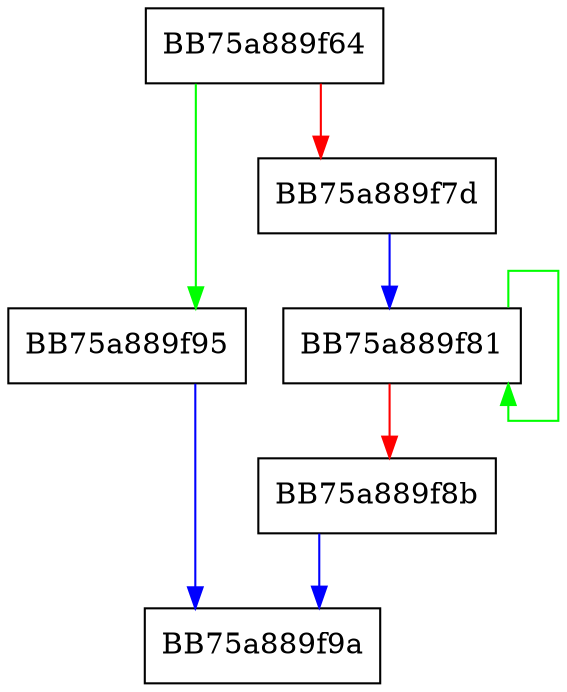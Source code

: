digraph WPP_SF_LSi {
  node [shape="box"];
  graph [splines=ortho];
  BB75a889f64 -> BB75a889f95 [color="green"];
  BB75a889f64 -> BB75a889f7d [color="red"];
  BB75a889f7d -> BB75a889f81 [color="blue"];
  BB75a889f81 -> BB75a889f81 [color="green"];
  BB75a889f81 -> BB75a889f8b [color="red"];
  BB75a889f8b -> BB75a889f9a [color="blue"];
  BB75a889f95 -> BB75a889f9a [color="blue"];
}